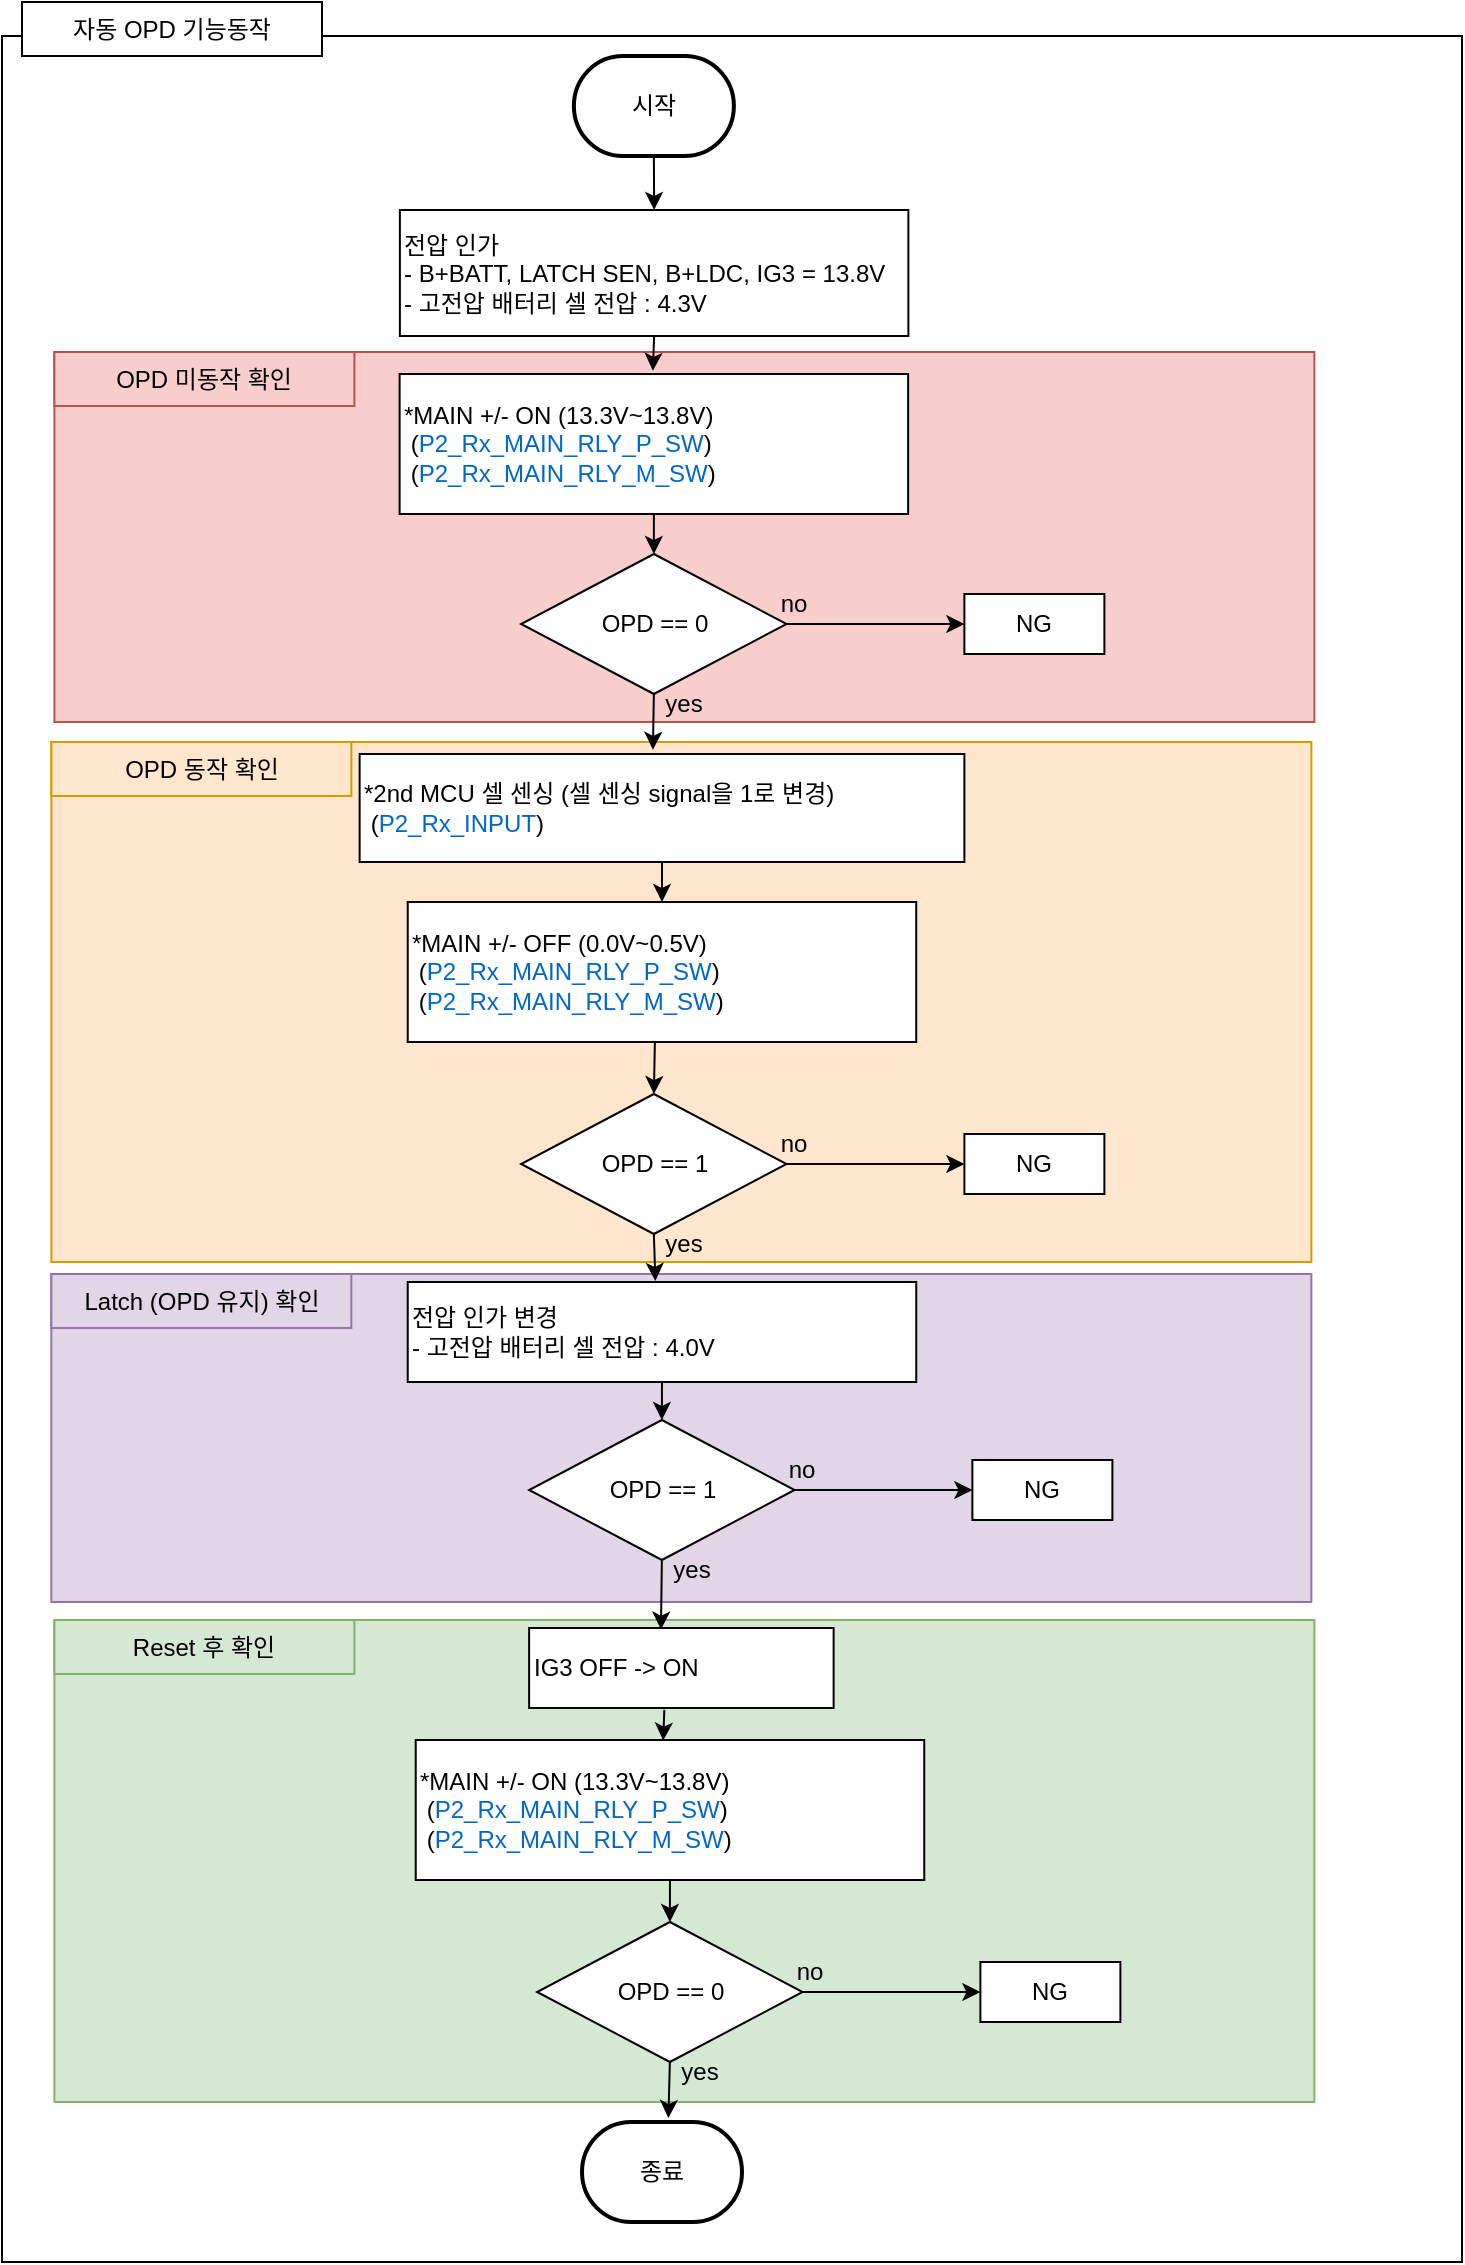 <mxfile version="22.1.21" type="github">
  <diagram name="페이지-1" id="SJT4u1PBAeTd0MuI108T">
    <mxGraphModel dx="2059" dy="105" grid="1" gridSize="10" guides="1" tooltips="1" connect="1" arrows="1" fold="1" page="1" pageScale="1" pageWidth="827" pageHeight="1169" math="0" shadow="0">
      <root>
        <mxCell id="0" />
        <mxCell id="1" parent="0" />
        <mxCell id="h-v0uyKteCco3msM5NHK-1" value="" style="rounded=0;whiteSpace=wrap;html=1;align=left;" parent="1" vertex="1">
          <mxGeometry x="48" y="1207" width="730" height="1113" as="geometry" />
        </mxCell>
        <mxCell id="h-v0uyKteCco3msM5NHK-6" value="자동 OPD 기능동작" style="rounded=0;whiteSpace=wrap;html=1;align=center;" parent="1" vertex="1">
          <mxGeometry x="58" y="1190" width="150" height="27" as="geometry" />
        </mxCell>
        <mxCell id="AvkWlbNvbWddTPrm8Bvt-41" value="" style="rounded=0;whiteSpace=wrap;html=1;align=left;fillColor=#ffe6cc;strokeColor=#d79b00;" vertex="1" parent="1">
          <mxGeometry x="72.68" y="1560" width="630" height="260" as="geometry" />
        </mxCell>
        <mxCell id="AvkWlbNvbWddTPrm8Bvt-42" value="OPD 동작 확인" style="rounded=0;whiteSpace=wrap;html=1;align=center;fillColor=#ffe6cc;strokeColor=#d79b00;" vertex="1" parent="1">
          <mxGeometry x="72.68" y="1560" width="150" height="27" as="geometry" />
        </mxCell>
        <mxCell id="AvkWlbNvbWddTPrm8Bvt-39" value="" style="rounded=0;whiteSpace=wrap;html=1;align=left;fillColor=#f8cecc;strokeColor=#b85450;" vertex="1" parent="1">
          <mxGeometry x="74.19" y="1365" width="630" height="185" as="geometry" />
        </mxCell>
        <mxCell id="AvkWlbNvbWddTPrm8Bvt-40" value="OPD 미동작 확인" style="rounded=0;whiteSpace=wrap;html=1;align=center;fillColor=#f8cecc;strokeColor=#b85450;" vertex="1" parent="1">
          <mxGeometry x="74.19" y="1365" width="150" height="27" as="geometry" />
        </mxCell>
        <mxCell id="AvkWlbNvbWddTPrm8Bvt-44" value="" style="rounded=0;whiteSpace=wrap;html=1;align=left;fillColor=#e1d5e7;strokeColor=#9673a6;" vertex="1" parent="1">
          <mxGeometry x="72.68" y="1826" width="630" height="164" as="geometry" />
        </mxCell>
        <mxCell id="AvkWlbNvbWddTPrm8Bvt-45" value="Latch (OPD 유지) 확인" style="rounded=0;whiteSpace=wrap;html=1;align=center;fillColor=#e1d5e7;strokeColor=#9673a6;" vertex="1" parent="1">
          <mxGeometry x="72.68" y="1826" width="150" height="27" as="geometry" />
        </mxCell>
        <mxCell id="h-v0uyKteCco3msM5NHK-2" value="시작" style="strokeWidth=2;html=1;shape=mxgraph.flowchart.terminator;whiteSpace=wrap;" parent="1" vertex="1">
          <mxGeometry x="333.94" y="1217" width="80" height="50" as="geometry" />
        </mxCell>
        <mxCell id="h-v0uyKteCco3msM5NHK-3" value="전압 인가&lt;br&gt;- B+BATT, LATCH SEN, B+LDC, IG3 = 13.8V&lt;br&gt;- 고전압 배터리 셀 전압 : 4.3V" style="rounded=0;whiteSpace=wrap;html=1;align=left;" parent="1" vertex="1">
          <mxGeometry x="246.94" y="1294" width="254.25" height="63" as="geometry" />
        </mxCell>
        <mxCell id="h-v0uyKteCco3msM5NHK-4" value="" style="endArrow=classic;html=1;rounded=0;exitX=0.5;exitY=1;exitDx=0;exitDy=0;exitPerimeter=0;entryX=0.5;entryY=0;entryDx=0;entryDy=0;" parent="1" source="h-v0uyKteCco3msM5NHK-2" target="h-v0uyKteCco3msM5NHK-3" edge="1">
          <mxGeometry width="50" height="50" relative="1" as="geometry">
            <mxPoint x="99.94" y="1317" as="sourcePoint" />
            <mxPoint x="149.94" y="1267" as="targetPoint" />
          </mxGeometry>
        </mxCell>
        <mxCell id="h-v0uyKteCco3msM5NHK-5" value="" style="endArrow=classic;html=1;rounded=0;exitX=0.5;exitY=1;exitDx=0;exitDy=0;entryX=0.498;entryY=-0.023;entryDx=0;entryDy=0;entryPerimeter=0;" parent="1" source="h-v0uyKteCco3msM5NHK-3" edge="1" target="AvkWlbNvbWddTPrm8Bvt-1">
          <mxGeometry width="50" height="50" relative="1" as="geometry">
            <mxPoint x="589.19" y="1284" as="sourcePoint" />
            <mxPoint x="374.19" y="1418" as="targetPoint" />
          </mxGeometry>
        </mxCell>
        <mxCell id="AvkWlbNvbWddTPrm8Bvt-1" value="*MAIN +/- ON (13.3V~13.8V)&lt;br&gt;&lt;div&gt;&amp;nbsp;(&lt;font color=&quot;#0066cc&quot;&gt;P2_Rx_MAIN_RLY_P_SW&lt;/font&gt;)&lt;/div&gt;&lt;div&gt;&lt;span style=&quot;font-size: 12px;&quot;&gt;&amp;nbsp;(&lt;font color=&quot;#0066cc&quot;&gt;P2_Rx_MAIN_RLY_M_SW&lt;/font&gt;)&lt;/span&gt;&lt;/div&gt;" style="rounded=0;whiteSpace=wrap;html=1;align=left;" vertex="1" parent="1">
          <mxGeometry x="246.81" y="1376" width="254.25" height="70" as="geometry" />
        </mxCell>
        <mxCell id="AvkWlbNvbWddTPrm8Bvt-2" value="OPD == 0" style="rhombus;whiteSpace=wrap;html=1;" vertex="1" parent="1">
          <mxGeometry x="307.56" y="1466" width="132.75" height="70" as="geometry" />
        </mxCell>
        <mxCell id="AvkWlbNvbWddTPrm8Bvt-3" value="NG" style="rounded=0;whiteSpace=wrap;html=1;align=center;" vertex="1" parent="1">
          <mxGeometry x="529.19" y="1486" width="70" height="30" as="geometry" />
        </mxCell>
        <mxCell id="AvkWlbNvbWddTPrm8Bvt-4" value="*2nd MCU 셀 센싱 (셀 센싱 signal을 1로 변경)&lt;br&gt;&amp;nbsp;(&lt;font color=&quot;#0066cc&quot;&gt;P2_Rx_INPUT&lt;/font&gt;)" style="rounded=0;whiteSpace=wrap;html=1;align=left;" vertex="1" parent="1">
          <mxGeometry x="226.81" y="1566" width="302.38" height="54" as="geometry" />
        </mxCell>
        <mxCell id="AvkWlbNvbWddTPrm8Bvt-5" value="" style="endArrow=classic;html=1;rounded=0;exitX=0.5;exitY=1;exitDx=0;exitDy=0;entryX=0.5;entryY=0;entryDx=0;entryDy=0;" edge="1" parent="1" source="AvkWlbNvbWddTPrm8Bvt-1" target="AvkWlbNvbWddTPrm8Bvt-2">
          <mxGeometry width="50" height="50" relative="1" as="geometry">
            <mxPoint x="539.19" y="1436" as="sourcePoint" />
            <mxPoint x="589.19" y="1386" as="targetPoint" />
          </mxGeometry>
        </mxCell>
        <mxCell id="AvkWlbNvbWddTPrm8Bvt-6" value="" style="endArrow=classic;html=1;rounded=0;exitX=1;exitY=0.5;exitDx=0;exitDy=0;entryX=0;entryY=0.5;entryDx=0;entryDy=0;" edge="1" parent="1" source="AvkWlbNvbWddTPrm8Bvt-2" target="AvkWlbNvbWddTPrm8Bvt-3">
          <mxGeometry width="50" height="50" relative="1" as="geometry">
            <mxPoint x="384.19" y="1456" as="sourcePoint" />
            <mxPoint x="384.19" y="1476" as="targetPoint" />
          </mxGeometry>
        </mxCell>
        <mxCell id="AvkWlbNvbWddTPrm8Bvt-7" value="" style="endArrow=classic;html=1;rounded=0;exitX=0.5;exitY=1;exitDx=0;exitDy=0;entryX=0.485;entryY=-0.039;entryDx=0;entryDy=0;entryPerimeter=0;" edge="1" parent="1" source="AvkWlbNvbWddTPrm8Bvt-2" target="AvkWlbNvbWddTPrm8Bvt-4">
          <mxGeometry width="50" height="50" relative="1" as="geometry">
            <mxPoint x="394.19" y="1466" as="sourcePoint" />
            <mxPoint x="394.19" y="1486" as="targetPoint" />
          </mxGeometry>
        </mxCell>
        <mxCell id="AvkWlbNvbWddTPrm8Bvt-8" value="no" style="text;html=1;strokeColor=none;fillColor=none;align=center;verticalAlign=middle;whiteSpace=wrap;rounded=0;" vertex="1" parent="1">
          <mxGeometry x="413.94" y="1476" width="60" height="30" as="geometry" />
        </mxCell>
        <mxCell id="AvkWlbNvbWddTPrm8Bvt-9" value="yes" style="text;html=1;strokeColor=none;fillColor=none;align=center;verticalAlign=middle;whiteSpace=wrap;rounded=0;fontStyle=0" vertex="1" parent="1">
          <mxGeometry x="359.19" y="1526" width="60" height="30" as="geometry" />
        </mxCell>
        <mxCell id="AvkWlbNvbWddTPrm8Bvt-10" value="*MAIN +/- OFF (0.0V~0.5V)&lt;br&gt;&lt;div&gt;&amp;nbsp;(&lt;font color=&quot;#0066cc&quot;&gt;P2_Rx_MAIN_RLY_P_SW&lt;/font&gt;)&lt;/div&gt;&lt;div&gt;&lt;span style=&quot;font-size: 12px;&quot;&gt;&amp;nbsp;(&lt;font color=&quot;#0066cc&quot;&gt;P2_Rx_MAIN_RLY_M_SW&lt;/font&gt;)&lt;/span&gt;&lt;/div&gt;" style="rounded=0;whiteSpace=wrap;html=1;align=left;" vertex="1" parent="1">
          <mxGeometry x="250.87" y="1640" width="254.25" height="70" as="geometry" />
        </mxCell>
        <mxCell id="AvkWlbNvbWddTPrm8Bvt-11" value="OPD == 1" style="rhombus;whiteSpace=wrap;html=1;" vertex="1" parent="1">
          <mxGeometry x="307.56" y="1736" width="132.75" height="70" as="geometry" />
        </mxCell>
        <mxCell id="AvkWlbNvbWddTPrm8Bvt-12" value="NG" style="rounded=0;whiteSpace=wrap;html=1;align=center;" vertex="1" parent="1">
          <mxGeometry x="529.19" y="1756" width="70" height="30" as="geometry" />
        </mxCell>
        <mxCell id="AvkWlbNvbWddTPrm8Bvt-13" value="" style="endArrow=classic;html=1;rounded=0;exitX=1;exitY=0.5;exitDx=0;exitDy=0;entryX=0;entryY=0.5;entryDx=0;entryDy=0;" edge="1" parent="1" source="AvkWlbNvbWddTPrm8Bvt-11" target="AvkWlbNvbWddTPrm8Bvt-12">
          <mxGeometry width="50" height="50" relative="1" as="geometry">
            <mxPoint x="384.19" y="1726" as="sourcePoint" />
            <mxPoint x="384.19" y="1746" as="targetPoint" />
          </mxGeometry>
        </mxCell>
        <mxCell id="AvkWlbNvbWddTPrm8Bvt-14" value="" style="endArrow=classic;html=1;rounded=0;exitX=0.5;exitY=1;exitDx=0;exitDy=0;entryX=0.487;entryY=-0.011;entryDx=0;entryDy=0;entryPerimeter=0;" edge="1" parent="1" source="AvkWlbNvbWddTPrm8Bvt-11" target="AvkWlbNvbWddTPrm8Bvt-17">
          <mxGeometry width="50" height="50" relative="1" as="geometry">
            <mxPoint x="394.19" y="1736" as="sourcePoint" />
            <mxPoint x="373.19" y="1834" as="targetPoint" />
          </mxGeometry>
        </mxCell>
        <mxCell id="AvkWlbNvbWddTPrm8Bvt-15" value="no" style="text;html=1;strokeColor=none;fillColor=none;align=center;verticalAlign=middle;whiteSpace=wrap;rounded=0;" vertex="1" parent="1">
          <mxGeometry x="413.94" y="1746" width="60" height="30" as="geometry" />
        </mxCell>
        <mxCell id="AvkWlbNvbWddTPrm8Bvt-16" value="yes" style="text;html=1;strokeColor=none;fillColor=none;align=center;verticalAlign=middle;whiteSpace=wrap;rounded=0;fontStyle=0" vertex="1" parent="1">
          <mxGeometry x="359.19" y="1796" width="60" height="30" as="geometry" />
        </mxCell>
        <mxCell id="AvkWlbNvbWddTPrm8Bvt-32" value="" style="endArrow=classic;html=1;rounded=0;exitX=0.5;exitY=1;exitDx=0;exitDy=0;entryX=0.5;entryY=0;entryDx=0;entryDy=0;" edge="1" parent="1" source="AvkWlbNvbWddTPrm8Bvt-4" target="AvkWlbNvbWddTPrm8Bvt-10">
          <mxGeometry width="50" height="50" relative="1" as="geometry">
            <mxPoint x="580" y="1610" as="sourcePoint" />
            <mxPoint x="630" y="1560" as="targetPoint" />
          </mxGeometry>
        </mxCell>
        <mxCell id="AvkWlbNvbWddTPrm8Bvt-33" value="" style="endArrow=classic;html=1;rounded=0;exitX=0.486;exitY=1.007;exitDx=0;exitDy=0;entryX=0.5;entryY=0;entryDx=0;entryDy=0;exitPerimeter=0;" edge="1" parent="1" source="AvkWlbNvbWddTPrm8Bvt-10" target="AvkWlbNvbWddTPrm8Bvt-11">
          <mxGeometry width="50" height="50" relative="1" as="geometry">
            <mxPoint x="560" y="1700" as="sourcePoint" />
            <mxPoint x="610" y="1650" as="targetPoint" />
          </mxGeometry>
        </mxCell>
        <mxCell id="AvkWlbNvbWddTPrm8Bvt-46" value="" style="rounded=0;whiteSpace=wrap;html=1;align=left;fillColor=#d5e8d4;strokeColor=#82b366;" vertex="1" parent="1">
          <mxGeometry x="74.19" y="1999" width="630" height="241" as="geometry" />
        </mxCell>
        <mxCell id="AvkWlbNvbWddTPrm8Bvt-47" value="Reset 후 확인" style="rounded=0;whiteSpace=wrap;html=1;align=center;fillColor=#d5e8d4;strokeColor=#82b366;" vertex="1" parent="1">
          <mxGeometry x="74.19" y="1999" width="150" height="27" as="geometry" />
        </mxCell>
        <mxCell id="AvkWlbNvbWddTPrm8Bvt-17" value="전압 인가 변경&lt;br&gt;- 고전압 배터리 셀 전압 : 4.0V" style="rounded=0;whiteSpace=wrap;html=1;align=left;" vertex="1" parent="1">
          <mxGeometry x="250.87" y="1830" width="254.25" height="50" as="geometry" />
        </mxCell>
        <mxCell id="AvkWlbNvbWddTPrm8Bvt-18" value="OPD == 1" style="rhombus;whiteSpace=wrap;html=1;" vertex="1" parent="1">
          <mxGeometry x="311.56" y="1899" width="132.75" height="70" as="geometry" />
        </mxCell>
        <mxCell id="AvkWlbNvbWddTPrm8Bvt-19" value="NG" style="rounded=0;whiteSpace=wrap;html=1;align=center;" vertex="1" parent="1">
          <mxGeometry x="533.19" y="1919" width="70" height="30" as="geometry" />
        </mxCell>
        <mxCell id="AvkWlbNvbWddTPrm8Bvt-20" value="" style="endArrow=classic;html=1;rounded=0;exitX=1;exitY=0.5;exitDx=0;exitDy=0;entryX=0;entryY=0.5;entryDx=0;entryDy=0;" edge="1" parent="1" source="AvkWlbNvbWddTPrm8Bvt-18" target="AvkWlbNvbWddTPrm8Bvt-19">
          <mxGeometry width="50" height="50" relative="1" as="geometry">
            <mxPoint x="388.19" y="1889" as="sourcePoint" />
            <mxPoint x="388.19" y="1909" as="targetPoint" />
          </mxGeometry>
        </mxCell>
        <mxCell id="AvkWlbNvbWddTPrm8Bvt-21" value="" style="endArrow=classic;html=1;rounded=0;exitX=0.5;exitY=1;exitDx=0;exitDy=0;entryX=0.433;entryY=0.019;entryDx=0;entryDy=0;entryPerimeter=0;" edge="1" parent="1" source="AvkWlbNvbWddTPrm8Bvt-18" target="AvkWlbNvbWddTPrm8Bvt-24">
          <mxGeometry width="50" height="50" relative="1" as="geometry">
            <mxPoint x="398.19" y="1899" as="sourcePoint" />
            <mxPoint x="377.19" y="1997" as="targetPoint" />
          </mxGeometry>
        </mxCell>
        <mxCell id="AvkWlbNvbWddTPrm8Bvt-22" value="no" style="text;html=1;strokeColor=none;fillColor=none;align=center;verticalAlign=middle;whiteSpace=wrap;rounded=0;" vertex="1" parent="1">
          <mxGeometry x="417.94" y="1909" width="60" height="30" as="geometry" />
        </mxCell>
        <mxCell id="AvkWlbNvbWddTPrm8Bvt-23" value="yes" style="text;html=1;strokeColor=none;fillColor=none;align=center;verticalAlign=middle;whiteSpace=wrap;rounded=0;fontStyle=0" vertex="1" parent="1">
          <mxGeometry x="363.19" y="1959" width="60" height="30" as="geometry" />
        </mxCell>
        <mxCell id="AvkWlbNvbWddTPrm8Bvt-24" value="IG3 OFF -&amp;gt; ON" style="rounded=0;whiteSpace=wrap;html=1;align=left;" vertex="1" parent="1">
          <mxGeometry x="311.56" y="2003" width="152.25" height="40" as="geometry" />
        </mxCell>
        <mxCell id="AvkWlbNvbWddTPrm8Bvt-25" value="*MAIN +/- ON (13.3V~13.8V)&lt;br&gt;&lt;div&gt;&amp;nbsp;(&lt;font color=&quot;#0066cc&quot;&gt;P2_Rx_MAIN_RLY_P_SW&lt;/font&gt;)&lt;/div&gt;&lt;div&gt;&lt;span style=&quot;font-size: 12px;&quot;&gt;&amp;nbsp;(&lt;font color=&quot;#0066cc&quot;&gt;P2_Rx_MAIN_RLY_M_SW&lt;/font&gt;)&lt;/span&gt;&lt;/div&gt;" style="rounded=0;whiteSpace=wrap;html=1;align=left;" vertex="1" parent="1">
          <mxGeometry x="254.87" y="2059" width="254.25" height="70" as="geometry" />
        </mxCell>
        <mxCell id="AvkWlbNvbWddTPrm8Bvt-26" value="OPD == 0" style="rhombus;whiteSpace=wrap;html=1;" vertex="1" parent="1">
          <mxGeometry x="315.56" y="2150" width="132.75" height="70" as="geometry" />
        </mxCell>
        <mxCell id="AvkWlbNvbWddTPrm8Bvt-27" value="NG" style="rounded=0;whiteSpace=wrap;html=1;align=center;" vertex="1" parent="1">
          <mxGeometry x="537.19" y="2170" width="70" height="30" as="geometry" />
        </mxCell>
        <mxCell id="AvkWlbNvbWddTPrm8Bvt-28" value="" style="endArrow=classic;html=1;rounded=0;exitX=1;exitY=0.5;exitDx=0;exitDy=0;entryX=0;entryY=0.5;entryDx=0;entryDy=0;" edge="1" parent="1" source="AvkWlbNvbWddTPrm8Bvt-26" target="AvkWlbNvbWddTPrm8Bvt-27">
          <mxGeometry width="50" height="50" relative="1" as="geometry">
            <mxPoint x="392.19" y="2140" as="sourcePoint" />
            <mxPoint x="392.19" y="2160" as="targetPoint" />
          </mxGeometry>
        </mxCell>
        <mxCell id="AvkWlbNvbWddTPrm8Bvt-29" value="" style="endArrow=classic;html=1;rounded=0;exitX=0.5;exitY=1;exitDx=0;exitDy=0;entryX=0.54;entryY=-0.04;entryDx=0;entryDy=0;entryPerimeter=0;" edge="1" parent="1" source="AvkWlbNvbWddTPrm8Bvt-26" target="AvkWlbNvbWddTPrm8Bvt-34">
          <mxGeometry width="50" height="50" relative="1" as="geometry">
            <mxPoint x="402.19" y="2150" as="sourcePoint" />
            <mxPoint x="381.19" y="2248" as="targetPoint" />
          </mxGeometry>
        </mxCell>
        <mxCell id="AvkWlbNvbWddTPrm8Bvt-30" value="no" style="text;html=1;strokeColor=none;fillColor=none;align=center;verticalAlign=middle;whiteSpace=wrap;rounded=0;" vertex="1" parent="1">
          <mxGeometry x="421.94" y="2160" width="60" height="30" as="geometry" />
        </mxCell>
        <mxCell id="AvkWlbNvbWddTPrm8Bvt-31" value="yes" style="text;html=1;strokeColor=none;fillColor=none;align=center;verticalAlign=middle;whiteSpace=wrap;rounded=0;fontStyle=0" vertex="1" parent="1">
          <mxGeometry x="367.19" y="2210" width="60" height="30" as="geometry" />
        </mxCell>
        <mxCell id="AvkWlbNvbWddTPrm8Bvt-34" value="종료" style="strokeWidth=2;html=1;shape=mxgraph.flowchart.terminator;whiteSpace=wrap;" vertex="1" parent="1">
          <mxGeometry x="338" y="2250" width="80" height="50" as="geometry" />
        </mxCell>
        <mxCell id="AvkWlbNvbWddTPrm8Bvt-35" value="" style="endArrow=classic;html=1;rounded=0;exitX=0.5;exitY=1;exitDx=0;exitDy=0;entryX=0.5;entryY=0;entryDx=0;entryDy=0;" edge="1" parent="1" source="AvkWlbNvbWddTPrm8Bvt-17" target="AvkWlbNvbWddTPrm8Bvt-18">
          <mxGeometry width="50" height="50" relative="1" as="geometry">
            <mxPoint x="590" y="1870" as="sourcePoint" />
            <mxPoint x="640" y="1820" as="targetPoint" />
          </mxGeometry>
        </mxCell>
        <mxCell id="AvkWlbNvbWddTPrm8Bvt-36" value="" style="endArrow=classic;html=1;rounded=0;exitX=0.444;exitY=1.023;exitDx=0;exitDy=0;entryX=0.522;entryY=0.004;entryDx=0;entryDy=0;entryPerimeter=0;exitPerimeter=0;" edge="1" parent="1" source="AvkWlbNvbWddTPrm8Bvt-24">
          <mxGeometry width="50" height="50" relative="1" as="geometry">
            <mxPoint x="378.685" y="2039" as="sourcePoint" />
            <mxPoint x="378.589" y="2059.28" as="targetPoint" />
          </mxGeometry>
        </mxCell>
        <mxCell id="AvkWlbNvbWddTPrm8Bvt-37" value="" style="endArrow=classic;html=1;rounded=0;exitX=0.5;exitY=1;exitDx=0;exitDy=0;entryX=0.5;entryY=0;entryDx=0;entryDy=0;" edge="1" parent="1" source="AvkWlbNvbWddTPrm8Bvt-25" target="AvkWlbNvbWddTPrm8Bvt-26">
          <mxGeometry width="50" height="50" relative="1" as="geometry">
            <mxPoint x="398" y="2049" as="sourcePoint" />
            <mxPoint x="398" y="2069" as="targetPoint" />
          </mxGeometry>
        </mxCell>
      </root>
    </mxGraphModel>
  </diagram>
</mxfile>
